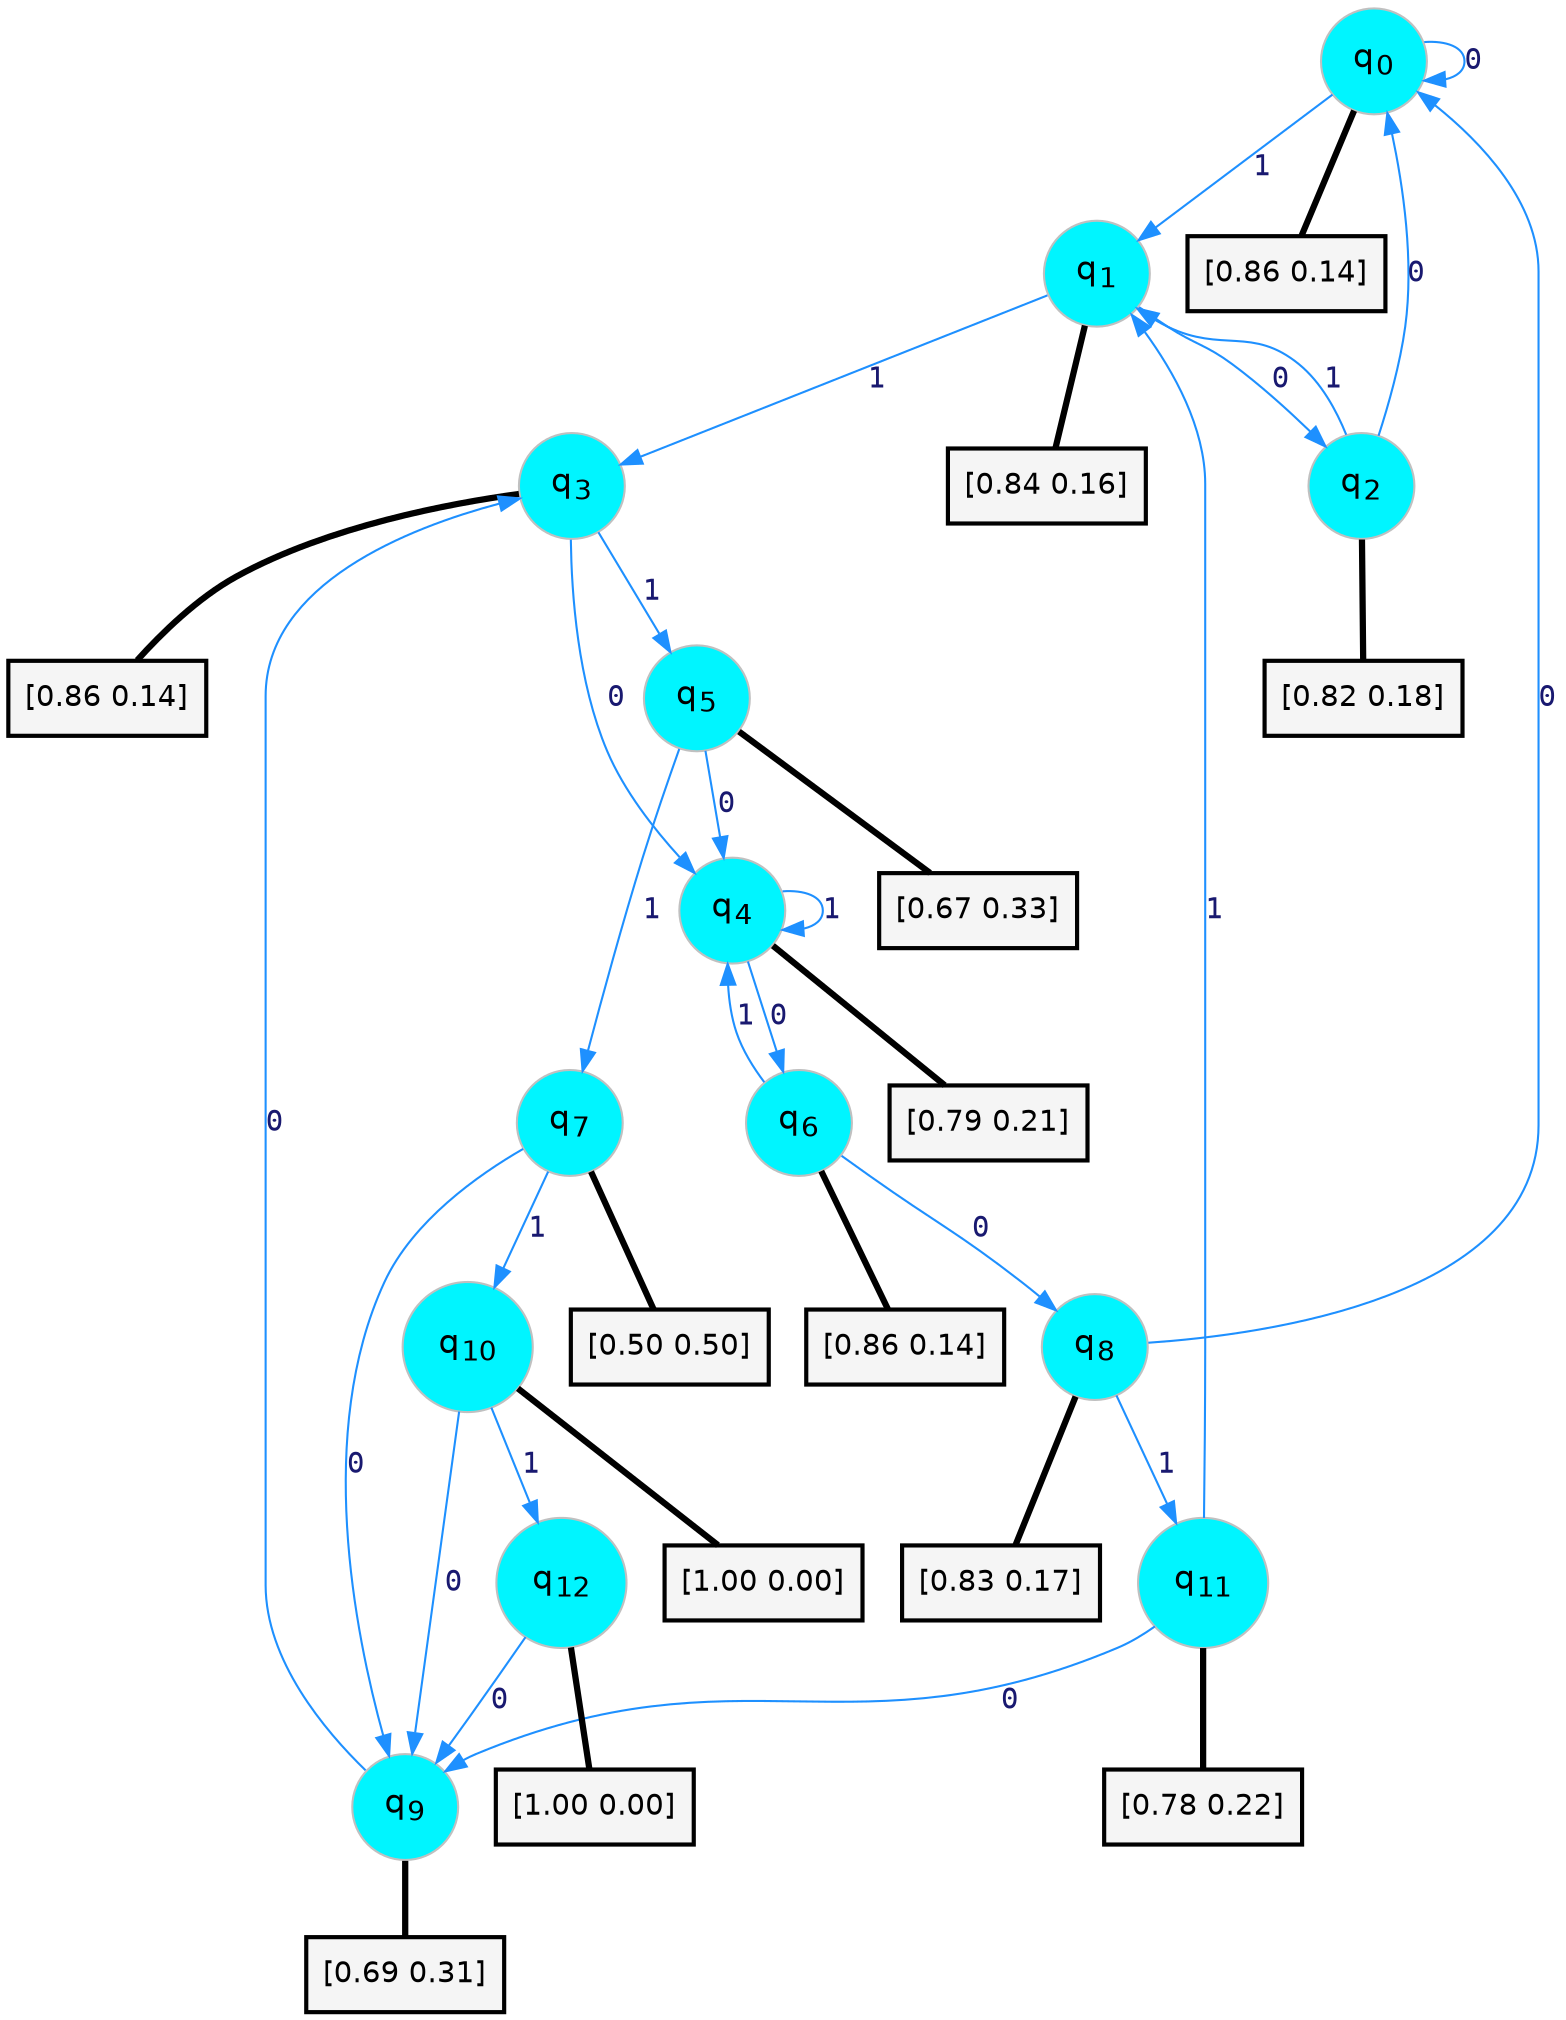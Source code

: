 digraph G {
graph [
bgcolor=transparent, dpi=300, rankdir=TD, size="40,25"];
node [
color=gray, fillcolor=turquoise1, fontcolor=black, fontname=Helvetica, fontsize=16, fontweight=bold, shape=circle, style=filled];
edge [
arrowsize=1, color=dodgerblue1, fontcolor=midnightblue, fontname=courier, fontweight=bold, penwidth=1, style=solid, weight=20];
0[label=<q<SUB>0</SUB>>];
1[label=<q<SUB>1</SUB>>];
2[label=<q<SUB>2</SUB>>];
3[label=<q<SUB>3</SUB>>];
4[label=<q<SUB>4</SUB>>];
5[label=<q<SUB>5</SUB>>];
6[label=<q<SUB>6</SUB>>];
7[label=<q<SUB>7</SUB>>];
8[label=<q<SUB>8</SUB>>];
9[label=<q<SUB>9</SUB>>];
10[label=<q<SUB>10</SUB>>];
11[label=<q<SUB>11</SUB>>];
12[label=<q<SUB>12</SUB>>];
13[label="[0.86 0.14]", shape=box,fontcolor=black, fontname=Helvetica, fontsize=14, penwidth=2, fillcolor=whitesmoke,color=black];
14[label="[0.84 0.16]", shape=box,fontcolor=black, fontname=Helvetica, fontsize=14, penwidth=2, fillcolor=whitesmoke,color=black];
15[label="[0.82 0.18]", shape=box,fontcolor=black, fontname=Helvetica, fontsize=14, penwidth=2, fillcolor=whitesmoke,color=black];
16[label="[0.86 0.14]", shape=box,fontcolor=black, fontname=Helvetica, fontsize=14, penwidth=2, fillcolor=whitesmoke,color=black];
17[label="[0.79 0.21]", shape=box,fontcolor=black, fontname=Helvetica, fontsize=14, penwidth=2, fillcolor=whitesmoke,color=black];
18[label="[0.67 0.33]", shape=box,fontcolor=black, fontname=Helvetica, fontsize=14, penwidth=2, fillcolor=whitesmoke,color=black];
19[label="[0.86 0.14]", shape=box,fontcolor=black, fontname=Helvetica, fontsize=14, penwidth=2, fillcolor=whitesmoke,color=black];
20[label="[0.50 0.50]", shape=box,fontcolor=black, fontname=Helvetica, fontsize=14, penwidth=2, fillcolor=whitesmoke,color=black];
21[label="[0.83 0.17]", shape=box,fontcolor=black, fontname=Helvetica, fontsize=14, penwidth=2, fillcolor=whitesmoke,color=black];
22[label="[0.69 0.31]", shape=box,fontcolor=black, fontname=Helvetica, fontsize=14, penwidth=2, fillcolor=whitesmoke,color=black];
23[label="[1.00 0.00]", shape=box,fontcolor=black, fontname=Helvetica, fontsize=14, penwidth=2, fillcolor=whitesmoke,color=black];
24[label="[0.78 0.22]", shape=box,fontcolor=black, fontname=Helvetica, fontsize=14, penwidth=2, fillcolor=whitesmoke,color=black];
25[label="[1.00 0.00]", shape=box,fontcolor=black, fontname=Helvetica, fontsize=14, penwidth=2, fillcolor=whitesmoke,color=black];
0->0 [label=0];
0->1 [label=1];
0->13 [arrowhead=none, penwidth=3,color=black];
1->2 [label=0];
1->3 [label=1];
1->14 [arrowhead=none, penwidth=3,color=black];
2->0 [label=0];
2->1 [label=1];
2->15 [arrowhead=none, penwidth=3,color=black];
3->4 [label=0];
3->5 [label=1];
3->16 [arrowhead=none, penwidth=3,color=black];
4->6 [label=0];
4->4 [label=1];
4->17 [arrowhead=none, penwidth=3,color=black];
5->4 [label=0];
5->7 [label=1];
5->18 [arrowhead=none, penwidth=3,color=black];
6->8 [label=0];
6->4 [label=1];
6->19 [arrowhead=none, penwidth=3,color=black];
7->9 [label=0];
7->10 [label=1];
7->20 [arrowhead=none, penwidth=3,color=black];
8->0 [label=0];
8->11 [label=1];
8->21 [arrowhead=none, penwidth=3,color=black];
9->3 [label=0];
9->22 [arrowhead=none, penwidth=3,color=black];
10->9 [label=0];
10->12 [label=1];
10->23 [arrowhead=none, penwidth=3,color=black];
11->9 [label=0];
11->1 [label=1];
11->24 [arrowhead=none, penwidth=3,color=black];
12->9 [label=0];
12->25 [arrowhead=none, penwidth=3,color=black];
}
